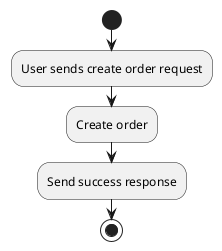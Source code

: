 @startuml
start

:User sends create order request;
:Create order;
:Send success response;

stop
@enduml